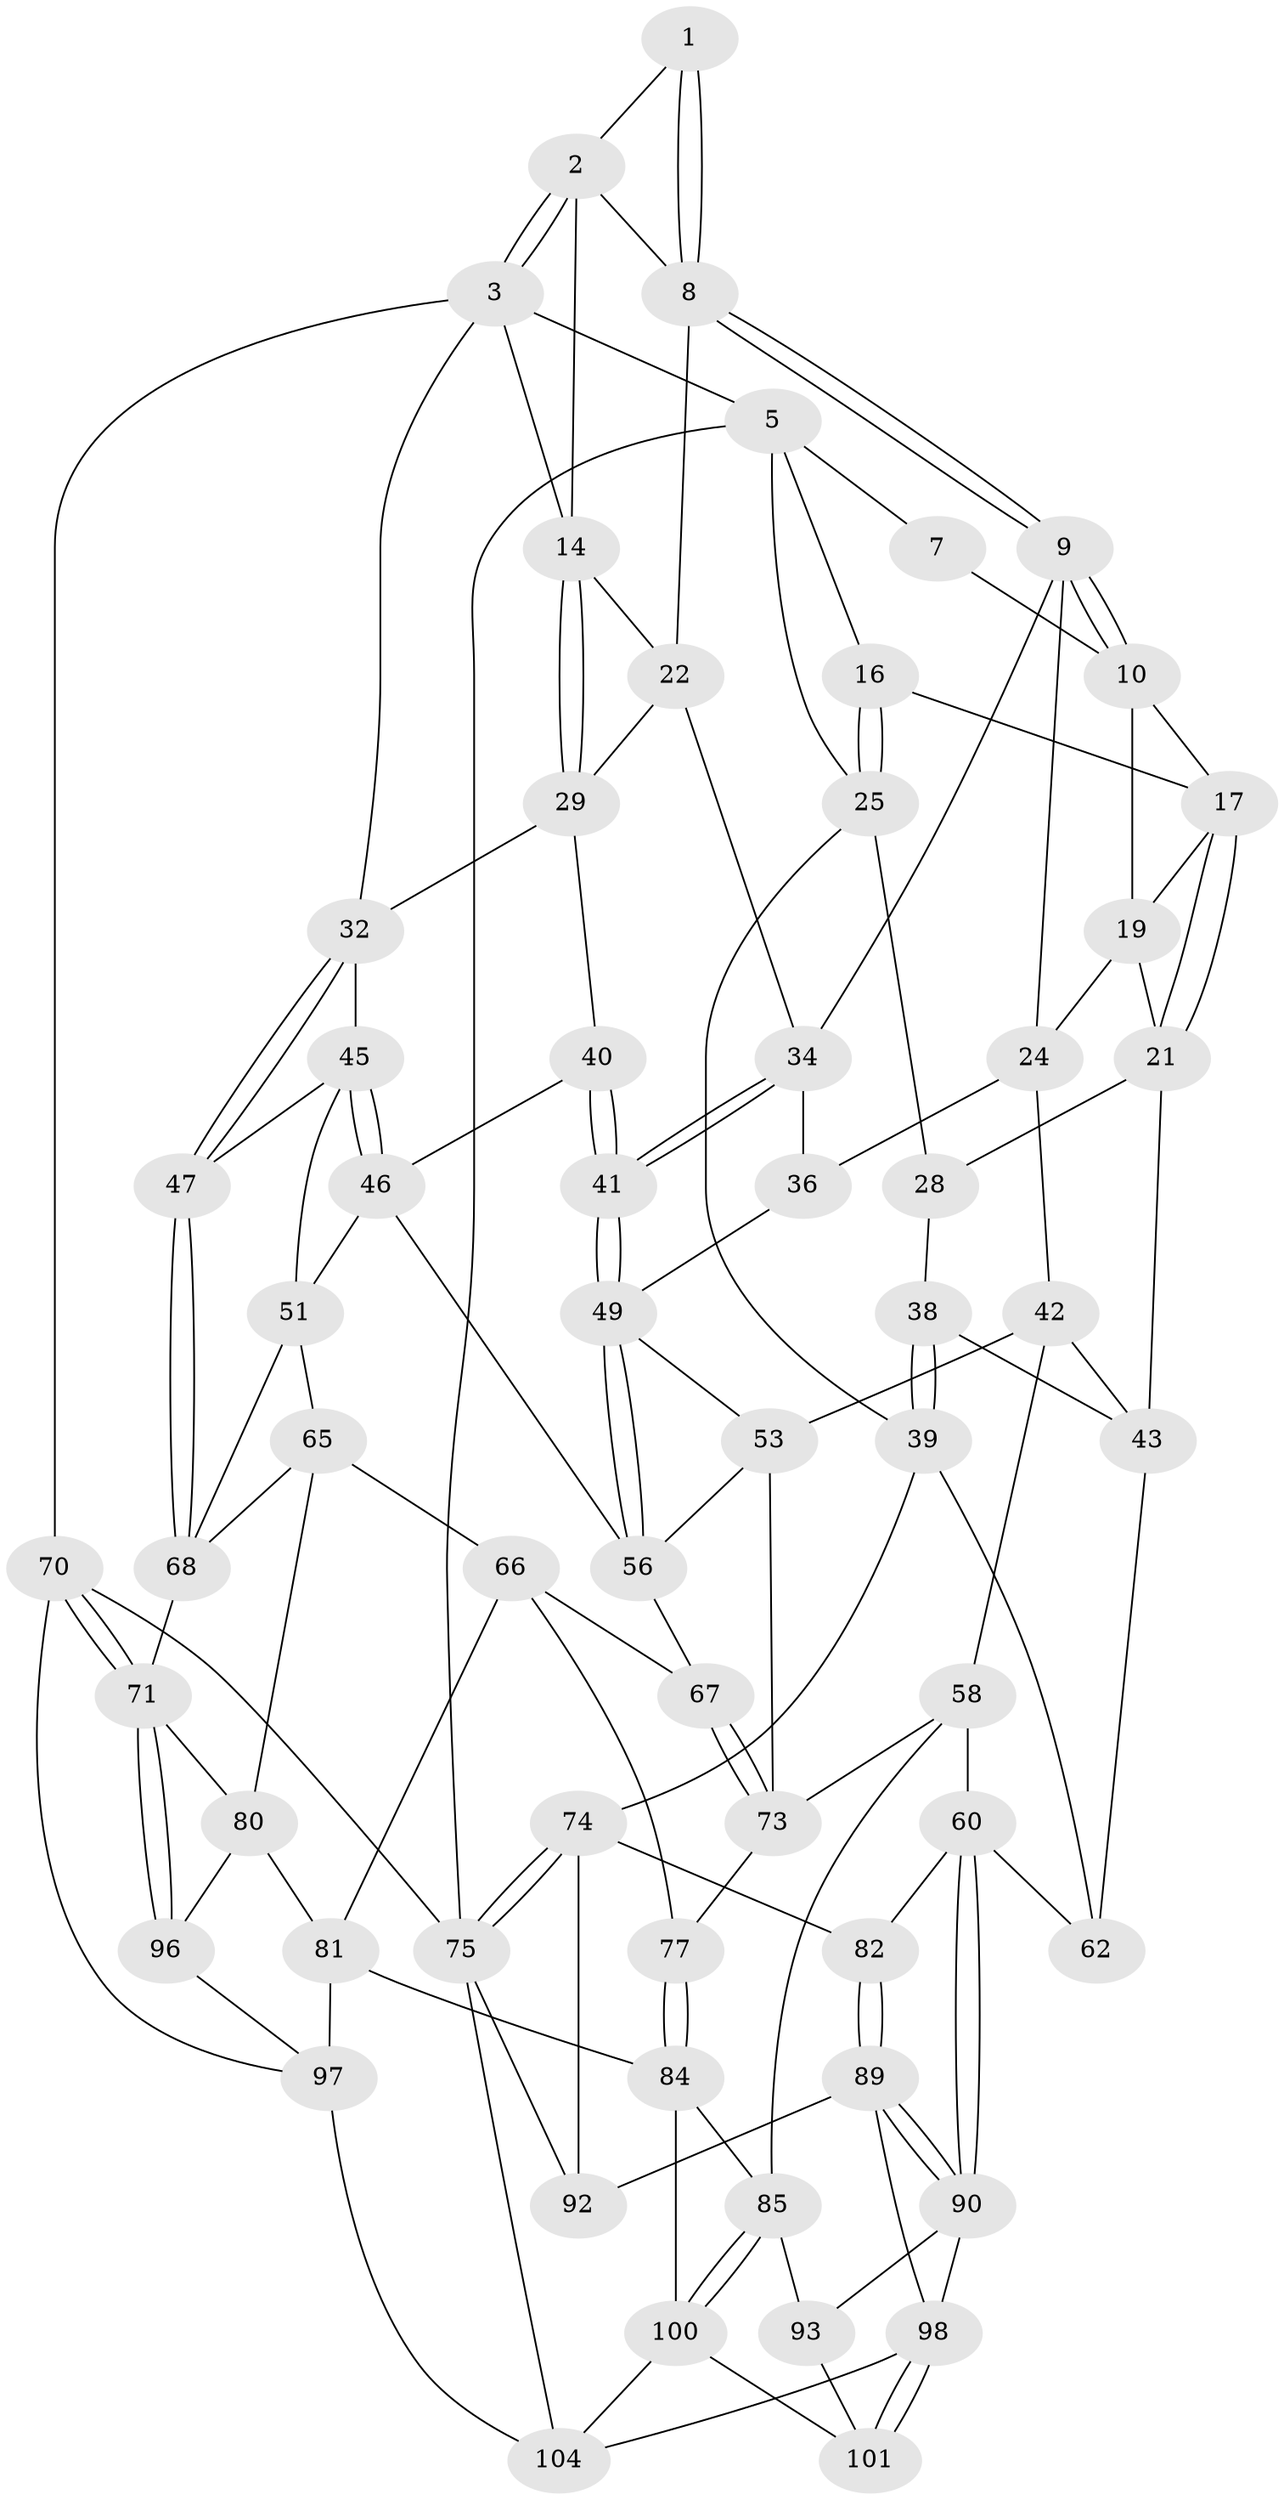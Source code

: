 // Generated by graph-tools (version 1.1) at 2025/24/03/03/25 07:24:32]
// undirected, 62 vertices, 141 edges
graph export_dot {
graph [start="1"]
  node [color=gray90,style=filled];
  1 [pos="+0.3314637636834218+0"];
  2 [pos="+0.6996348160456191+0",super="+12"];
  3 [pos="+1+0",super="+4"];
  5 [pos="+0+0",super="+6"];
  7 [pos="+0.26910667603227406+0"];
  8 [pos="+0.47338213733403295+0.15076414377435324",super="+13"];
  9 [pos="+0.4629778299191283+0.1626668921442098",super="+23"];
  10 [pos="+0.39715453208983736+0.13656174956477682",super="+11"];
  14 [pos="+0.8754526907527429+0.04902560919122548",super="+15"];
  16 [pos="+0.11525987249904933+0.15124264804259652"];
  17 [pos="+0.18979373315459488+0.1476770184909352",super="+18"];
  19 [pos="+0.30686561505738547+0.15566875027544624",super="+20"];
  21 [pos="+0.25748752432384336+0.26769346244854875",super="+27"];
  22 [pos="+0.6387647679012665+0.20526323854623116",super="+31"];
  24 [pos="+0.35335783631528134+0.24127825901150854",super="+37"];
  25 [pos="+0.07026655412885455+0.21635939184523917",super="+26"];
  28 [pos="+0.07436992398745014+0.22527363490493169"];
  29 [pos="+0.8398954375124036+0.2378220067619213",super="+30"];
  32 [pos="+1+0.3788871763806434",super="+33"];
  34 [pos="+0.5912588794811219+0.3153929485575565",super="+35"];
  36 [pos="+0.4704943129674544+0.3481700920819783"];
  38 [pos="+0.07737935897986574+0.30864518673692354"];
  39 [pos="+0+0.4001702430361268",super="+63"];
  40 [pos="+0.6493666708208058+0.37167365230426674"];
  41 [pos="+0.6440120541469759+0.37217521661763125"];
  42 [pos="+0.31077872952974694+0.4438683530124575",super="+55"];
  43 [pos="+0.23095178300176714+0.4192090795477302",super="+44"];
  45 [pos="+0.8397433683149966+0.2820465888104619",super="+48"];
  46 [pos="+0.6999133552125082+0.3858957698419842",super="+52"];
  47 [pos="+1+0.5806638764450806"];
  49 [pos="+0.6425096880430692+0.37517863470767937",super="+50"];
  51 [pos="+0.816142088388202+0.5035557347201919",super="+64"];
  53 [pos="+0.5095408453533846+0.5478985353547353",super="+54"];
  56 [pos="+0.649409927250197+0.5559588080097616",super="+57"];
  58 [pos="+0.38389371214012047+0.6925758987589531",super="+59"];
  60 [pos="+0.34588446012021556+0.7214106080697328",super="+61"];
  62 [pos="+0.07355606134813233+0.5436349493473545"];
  65 [pos="+0.7385434968057971+0.6597765826963652",super="+79"];
  66 [pos="+0.6954733612695508+0.6560875185410614",super="+76"];
  67 [pos="+0.6535454995469151+0.6140625618802112"];
  68 [pos="+1+0.6383522298109457",super="+69"];
  70 [pos="+1+1"];
  71 [pos="+1+1",super="+72"];
  73 [pos="+0.5946764716635115+0.7068559435855711",super="+78"];
  74 [pos="+0+0.6862289987947106",super="+83"];
  75 [pos="+0+1",super="+105"];
  77 [pos="+0.6000369867305603+0.7337204645215547"];
  80 [pos="+0.7472054172923125+0.8025424542082639",super="+95"];
  81 [pos="+0.734128369122108+0.804487538880818",super="+87"];
  82 [pos="+0.11959174001030502+0.7502488652506816"];
  84 [pos="+0.5796916761178683+0.8226455622720791",super="+88"];
  85 [pos="+0.5712821799047976+0.8239665598665534",super="+86"];
  89 [pos="+0.18344634589085107+0.8042904439701163",super="+91"];
  90 [pos="+0.3250428569572828+0.7585780157000874",super="+94"];
  92 [pos="+0.07309499635391646+0.882656978981432"];
  93 [pos="+0.4638301791246077+0.8767938818917919"];
  96 [pos="+0.7415642023853637+0.9427130248632524"];
  97 [pos="+0.7145173282562758+0.9438061795008872",super="+103"];
  98 [pos="+0.3283653140612628+0.933237081226469",super="+99"];
  100 [pos="+0.5087215810018373+0.9358160007837742",super="+102"];
  101 [pos="+0.4657826533526852+0.9023559482271428"];
  104 [pos="+0.5629269293113343+1",super="+106"];
  1 -- 2;
  1 -- 8;
  1 -- 8;
  2 -- 3;
  2 -- 3;
  2 -- 8;
  2 -- 14;
  3 -- 14;
  3 -- 32;
  3 -- 5;
  3 -- 70;
  5 -- 75;
  5 -- 25;
  5 -- 16;
  5 -- 7;
  7 -- 10;
  8 -- 9;
  8 -- 9;
  8 -- 22;
  9 -- 10;
  9 -- 10;
  9 -- 24;
  9 -- 34;
  10 -- 19;
  10 -- 17;
  14 -- 29;
  14 -- 29;
  14 -- 22;
  16 -- 17;
  16 -- 25;
  16 -- 25;
  17 -- 21;
  17 -- 21;
  17 -- 19;
  19 -- 24;
  19 -- 21;
  21 -- 43;
  21 -- 28;
  22 -- 34;
  22 -- 29;
  24 -- 42;
  24 -- 36;
  25 -- 28;
  25 -- 39;
  28 -- 38;
  29 -- 32;
  29 -- 40;
  32 -- 47;
  32 -- 47;
  32 -- 45;
  34 -- 41;
  34 -- 41;
  34 -- 36;
  36 -- 49;
  38 -- 39;
  38 -- 39;
  38 -- 43;
  39 -- 74;
  39 -- 62;
  40 -- 41;
  40 -- 41;
  40 -- 46;
  41 -- 49;
  41 -- 49;
  42 -- 43;
  42 -- 58;
  42 -- 53;
  43 -- 62;
  45 -- 46;
  45 -- 46;
  45 -- 51;
  45 -- 47;
  46 -- 56;
  46 -- 51;
  47 -- 68;
  47 -- 68;
  49 -- 56;
  49 -- 56;
  49 -- 53;
  51 -- 65;
  51 -- 68;
  53 -- 56;
  53 -- 73;
  56 -- 67;
  58 -- 60;
  58 -- 85;
  58 -- 73;
  60 -- 90;
  60 -- 90;
  60 -- 82;
  60 -- 62;
  65 -- 66;
  65 -- 80;
  65 -- 68;
  66 -- 67;
  66 -- 81;
  66 -- 77;
  67 -- 73;
  67 -- 73;
  68 -- 71;
  70 -- 71;
  70 -- 71;
  70 -- 75;
  70 -- 97;
  71 -- 96;
  71 -- 96;
  71 -- 80;
  73 -- 77;
  74 -- 75;
  74 -- 75;
  74 -- 92;
  74 -- 82;
  75 -- 92;
  75 -- 104;
  77 -- 84;
  77 -- 84;
  80 -- 81;
  80 -- 96;
  81 -- 84;
  81 -- 97;
  82 -- 89;
  82 -- 89;
  84 -- 85;
  84 -- 100;
  85 -- 100;
  85 -- 100;
  85 -- 93;
  89 -- 90;
  89 -- 90;
  89 -- 98;
  89 -- 92;
  90 -- 93;
  90 -- 98;
  93 -- 101;
  96 -- 97;
  97 -- 104;
  98 -- 101;
  98 -- 101;
  98 -- 104;
  100 -- 101;
  100 -- 104;
}
